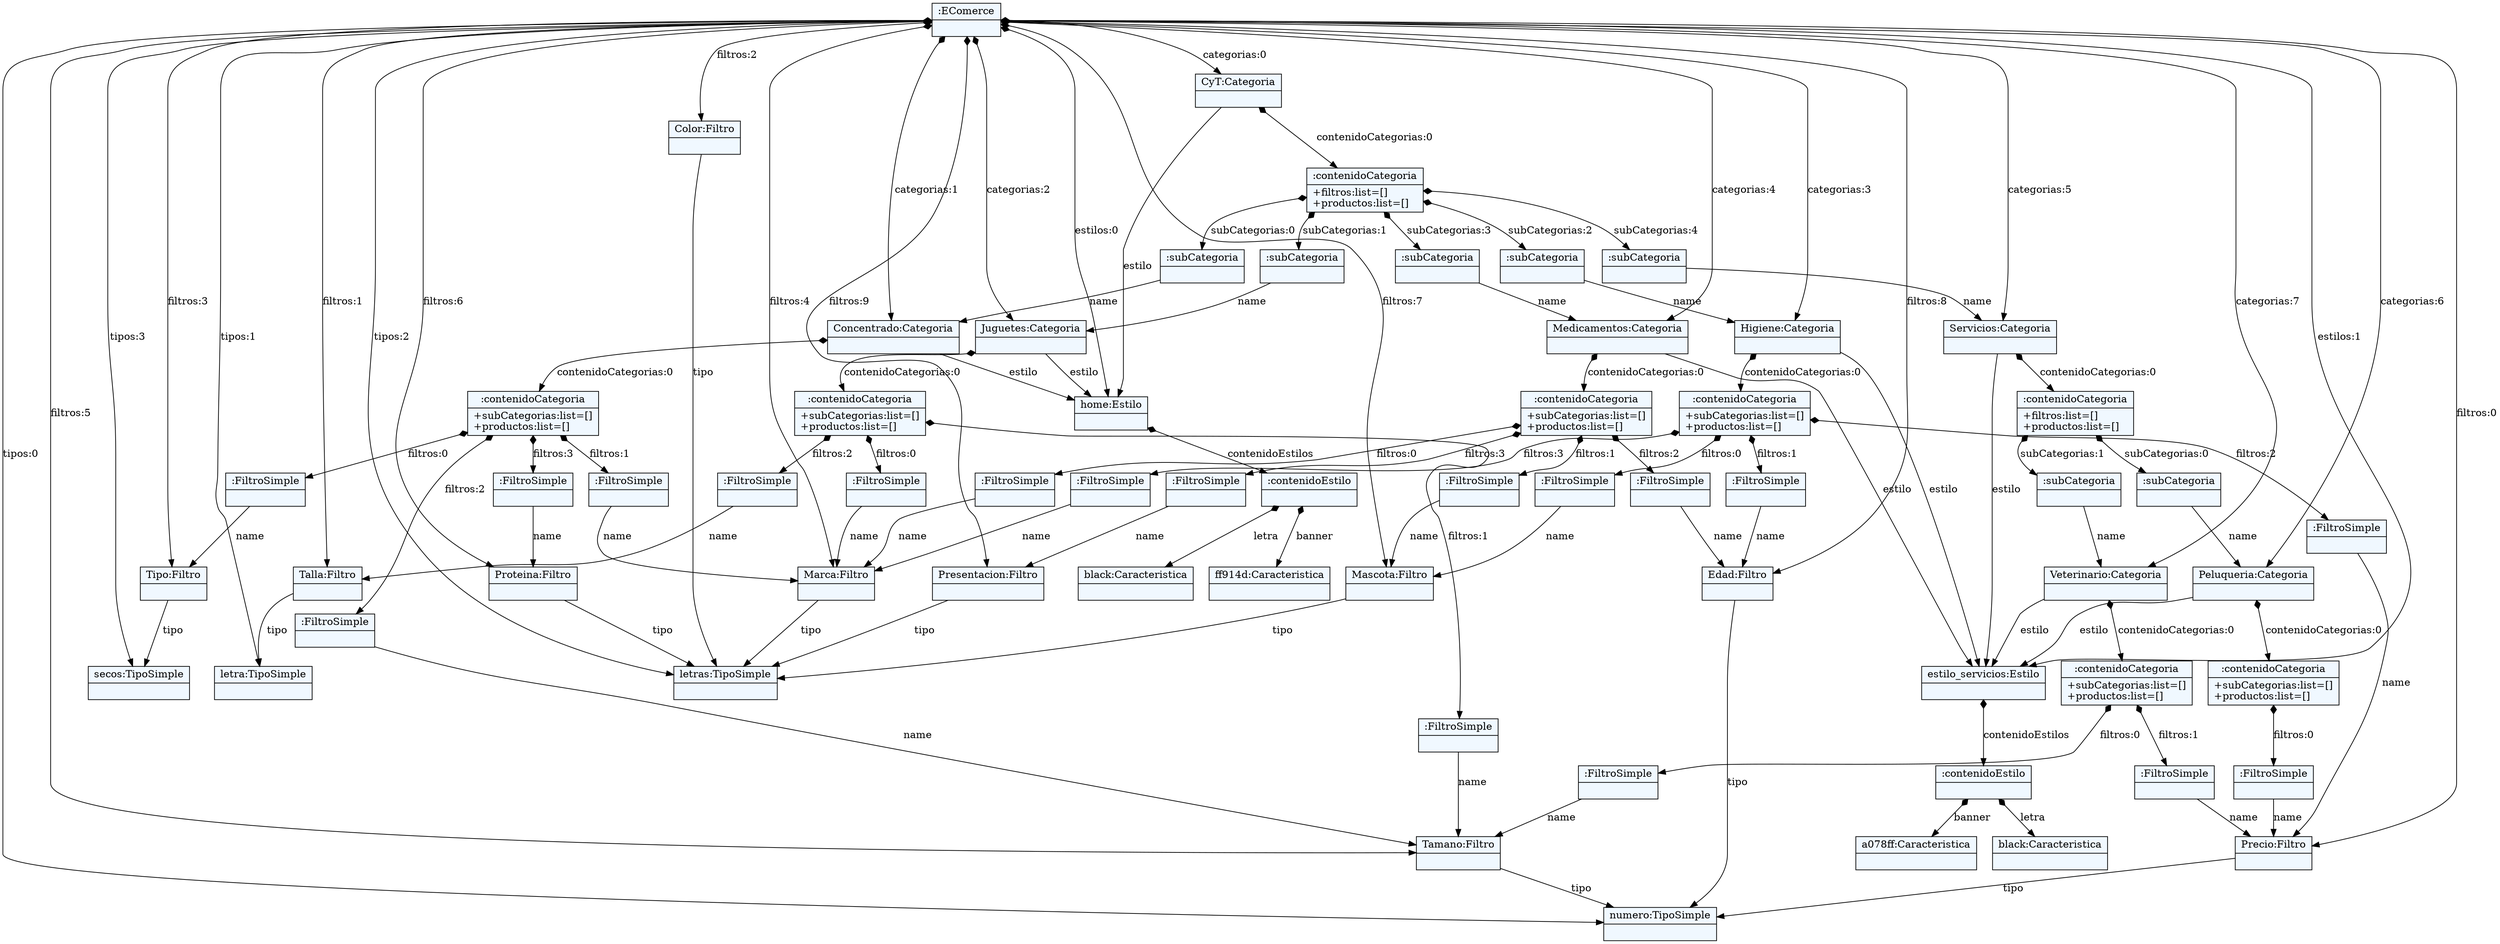 
    digraph xtext {
    fontname = "Bitstream Vera Sans"
    fontsize = 8
    node[
        shape=record,
        style=filled,
        fillcolor=aliceblue
    ]
    nodesep = 0.3
    edge[dir=black,arrowtail=empty]


73883024 -> 73883120 [label="tipos:0" arrowtail=diamond dir=both]
73883120[label="{numero:TipoSimple|}"]
73883024 -> 73883280 [label="tipos:1" arrowtail=diamond dir=both]
73883280[label="{letra:TipoSimple|}"]
73883024 -> 73882832 [label="tipos:2" arrowtail=diamond dir=both]
73882832[label="{letras:TipoSimple|}"]
73883024 -> 73883440 [label="tipos:3" arrowtail=diamond dir=both]
73883440[label="{secos:TipoSimple|}"]
73883024 -> 73883632 [label="filtros:0" arrowtail=diamond dir=both]
73883632 -> 73883120 [label="tipo" ]
73883632[label="{Precio:Filtro|}"]
73883024 -> 73883600 [label="filtros:1" arrowtail=diamond dir=both]
73883600 -> 73883280 [label="tipo" ]
73883600[label="{Talla:Filtro|}"]
73883024 -> 73883376 [label="filtros:2" arrowtail=diamond dir=both]
73883376 -> 73882832 [label="tipo" ]
73883376[label="{Color:Filtro|}"]
73883024 -> 73883536 [label="filtros:3" arrowtail=diamond dir=both]
73883536 -> 73883440 [label="tipo" ]
73883536[label="{Tipo:Filtro|}"]
73883024 -> 73896432 [label="filtros:4" arrowtail=diamond dir=both]
73896432 -> 73882832 [label="tipo" ]
73896432[label="{Marca:Filtro|}"]
73883024 -> 73896368 [label="filtros:5" arrowtail=diamond dir=both]
73896368 -> 73883120 [label="tipo" ]
73896368[label="{Tamano:Filtro|}"]
73883024 -> 73896240 [label="filtros:6" arrowtail=diamond dir=both]
73896240 -> 73882832 [label="tipo" ]
73896240[label="{Proteina:Filtro|}"]
73883024 -> 73896496 [label="filtros:7" arrowtail=diamond dir=both]
73896496 -> 73882832 [label="tipo" ]
73896496[label="{Mascota:Filtro|}"]
73883024 -> 73896080 [label="filtros:8" arrowtail=diamond dir=both]
73896080 -> 73883120 [label="tipo" ]
73896080[label="{Edad:Filtro|}"]
73883024 -> 73896304 [label="filtros:9" arrowtail=diamond dir=both]
73896304 -> 73882832 [label="tipo" ]
73896304[label="{Presentacion:Filtro|}"]
73883024 -> 73896560 [label="estilos:0" arrowtail=diamond dir=both]
73896560 -> 73896400 [label="contenidoEstilos" arrowtail=diamond dir=both]
73896400 -> 73896976 [label="banner" arrowtail=diamond dir=both]
73896976[label="{ff914d:Caracteristica|}"]
73896400 -> 73896912 [label="letra" arrowtail=diamond dir=both]
73896912[label="{black:Caracteristica|}"]
73896400[label="{:contenidoEstilo|}"]
73896560[label="{home:Estilo|}"]
73883024 -> 73896816 [label="estilos:1" arrowtail=diamond dir=both]
73896816 -> 73896464 [label="contenidoEstilos" arrowtail=diamond dir=both]
73896464 -> 73897168 [label="banner" arrowtail=diamond dir=both]
73897168[label="{a078ff:Caracteristica|}"]
73896464 -> 73896688 [label="letra" arrowtail=diamond dir=both]
73896688[label="{black:Caracteristica|}"]
73896464[label="{:contenidoEstilo|}"]
73896816[label="{estilo_servicios:Estilo|}"]
73883024 -> 73897296 [label="categorias:0" arrowtail=diamond dir=both]
73897296 -> 73896560 [label="estilo" ]
73897296 -> 73897040 [label="contenidoCategorias:0" arrowtail=diamond dir=both]
73897040 -> 73897104 [label="subCategorias:0" arrowtail=diamond dir=both]
73897104 -> 73896144 [label="name" ]
73896144 -> 73896560 [label="estilo" ]
73896144 -> 73897136 [label="contenidoCategorias:0" arrowtail=diamond dir=both]
73897136 -> 73898000 [label="filtros:0" arrowtail=diamond dir=both]
73898000 -> 73883536 [label="name" ]
73898000[label="{:FiltroSimple|}"]
73897136 -> 73880560 [label="filtros:1" arrowtail=diamond dir=both]
73880560 -> 73896432 [label="name" ]
73880560[label="{:FiltroSimple|}"]
73897136 -> 73881456 [label="filtros:2" arrowtail=diamond dir=both]
73881456 -> 73896368 [label="name" ]
73881456[label="{:FiltroSimple|}"]
73897136 -> 73879952 [label="filtros:3" arrowtail=diamond dir=both]
73879952 -> 73896240 [label="name" ]
73879952[label="{:FiltroSimple|}"]
73897136[label="{:contenidoCategoria|+subCategorias:list=[]\l+productos:list=[]\l}"]
73896144[label="{Concentrado:Categoria|}"]
73897104[label="{:subCategoria|}"]
73897040 -> 73897232 [label="subCategorias:1" arrowtail=diamond dir=both]
73897232 -> 73880368 [label="name" ]
73880368 -> 73896560 [label="estilo" ]
73880368 -> 73880080 [label="contenidoCategorias:0" arrowtail=diamond dir=both]
73880080 -> 73879728 [label="filtros:0" arrowtail=diamond dir=both]
73879728 -> 73896432 [label="name" ]
73879728[label="{:FiltroSimple|}"]
73880080 -> 73880048 [label="filtros:1" arrowtail=diamond dir=both]
73880048 -> 73896368 [label="name" ]
73880048[label="{:FiltroSimple|}"]
73880080 -> 73880144 [label="filtros:2" arrowtail=diamond dir=both]
73880144 -> 73883600 [label="name" ]
73880144[label="{:FiltroSimple|}"]
73880080[label="{:contenidoCategoria|+subCategorias:list=[]\l+productos:list=[]\l}"]
73880368[label="{Juguetes:Categoria|}"]
73897232[label="{:subCategoria|}"]
73897040 -> 73896656 [label="subCategorias:2" arrowtail=diamond dir=both]
73896656 -> 73879792 [label="name" ]
73879792 -> 73896816 [label="estilo" ]
73879792 -> 73869904 [label="contenidoCategorias:0" arrowtail=diamond dir=both]
73869904 -> 73870640 [label="filtros:0" arrowtail=diamond dir=both]
73870640 -> 73896496 [label="name" ]
73870640[label="{:FiltroSimple|}"]
73869904 -> 73871184 [label="filtros:1" arrowtail=diamond dir=both]
73871184 -> 73896080 [label="name" ]
73871184[label="{:FiltroSimple|}"]
73869904 -> 73870128 [label="filtros:2" arrowtail=diamond dir=both]
73870128 -> 73883632 [label="name" ]
73870128[label="{:FiltroSimple|}"]
73869904 -> 73871280 [label="filtros:3" arrowtail=diamond dir=both]
73871280 -> 73896432 [label="name" ]
73871280[label="{:FiltroSimple|}"]
73869904[label="{:contenidoCategoria|+subCategorias:list=[]\l+productos:list=[]\l}"]
73879792[label="{Higiene:Categoria|}"]
73896656[label="{:subCategoria|}"]
73897040 -> 73896720 [label="subCategorias:3" arrowtail=diamond dir=both]
73896720 -> 73879920 [label="name" ]
73879920 -> 73896816 [label="estilo" ]
73879920 -> 73869360 [label="contenidoCategorias:0" arrowtail=diamond dir=both]
73869360 -> 73869680 [label="filtros:0" arrowtail=diamond dir=both]
73869680 -> 73896432 [label="name" ]
73869680[label="{:FiltroSimple|}"]
73869360 -> 73869712 [label="filtros:1" arrowtail=diamond dir=both]
73869712 -> 73896496 [label="name" ]
73869712[label="{:FiltroSimple|}"]
73869360 -> 73870576 [label="filtros:2" arrowtail=diamond dir=both]
73870576 -> 73896080 [label="name" ]
73870576[label="{:FiltroSimple|}"]
73869360 -> 73870896 [label="filtros:3" arrowtail=diamond dir=both]
73870896 -> 73896304 [label="name" ]
73870896[label="{:FiltroSimple|}"]
73869360[label="{:contenidoCategoria|+subCategorias:list=[]\l+productos:list=[]\l}"]
73879920[label="{Medicamentos:Categoria|}"]
73896720[label="{:subCategoria|}"]
73897040 -> 73897008 [label="subCategorias:4" arrowtail=diamond dir=both]
73897008 -> 73869808 [label="name" ]
73869808 -> 73896816 [label="estilo" ]
73869808 -> 73870672 [label="contenidoCategorias:0" arrowtail=diamond dir=both]
73870672 -> 73840528 [label="subCategorias:0" arrowtail=diamond dir=both]
73840528 -> 73871216 [label="name" ]
73871216 -> 73896816 [label="estilo" ]
73871216 -> 73875536 [label="contenidoCategorias:0" arrowtail=diamond dir=both]
73875536 -> 73875984 [label="filtros:0" arrowtail=diamond dir=both]
73875984 -> 73883632 [label="name" ]
73875984[label="{:FiltroSimple|}"]
73875536[label="{:contenidoCategoria|+subCategorias:list=[]\l+productos:list=[]\l}"]
73871216[label="{Peluqueria:Categoria|}"]
73840528[label="{:subCategoria|}"]
73870672 -> 73875504 [label="subCategorias:1" arrowtail=diamond dir=both]
73875504 -> 73868656 [label="name" ]
73868656 -> 73896816 [label="estilo" ]
73868656 -> 73877296 [label="contenidoCategorias:0" arrowtail=diamond dir=both]
73877296 -> 73875568 [label="filtros:0" arrowtail=diamond dir=both]
73875568 -> 73896368 [label="name" ]
73875568[label="{:FiltroSimple|}"]
73877296 -> 73876912 [label="filtros:1" arrowtail=diamond dir=both]
73876912 -> 73883632 [label="name" ]
73876912[label="{:FiltroSimple|}"]
73877296[label="{:contenidoCategoria|+subCategorias:list=[]\l+productos:list=[]\l}"]
73868656[label="{Veterinario:Categoria|}"]
73875504[label="{:subCategoria|}"]
73870672[label="{:contenidoCategoria|+filtros:list=[]\l+productos:list=[]\l}"]
73869808[label="{Servicios:Categoria|}"]
73897008[label="{:subCategoria|}"]
73897040[label="{:contenidoCategoria|+filtros:list=[]\l+productos:list=[]\l}"]
73897296[label="{CyT:Categoria|}"]
73883024 -> 73896144 [label="categorias:1" arrowtail=diamond dir=both]
73883024 -> 73880368 [label="categorias:2" arrowtail=diamond dir=both]
73883024 -> 73879792 [label="categorias:3" arrowtail=diamond dir=both]
73883024 -> 73879920 [label="categorias:4" arrowtail=diamond dir=both]
73883024 -> 73869808 [label="categorias:5" arrowtail=diamond dir=both]
73883024 -> 73871216 [label="categorias:6" arrowtail=diamond dir=both]
73883024 -> 73868656 [label="categorias:7" arrowtail=diamond dir=both]
73883024[label="{:EComerce|}"]

}
